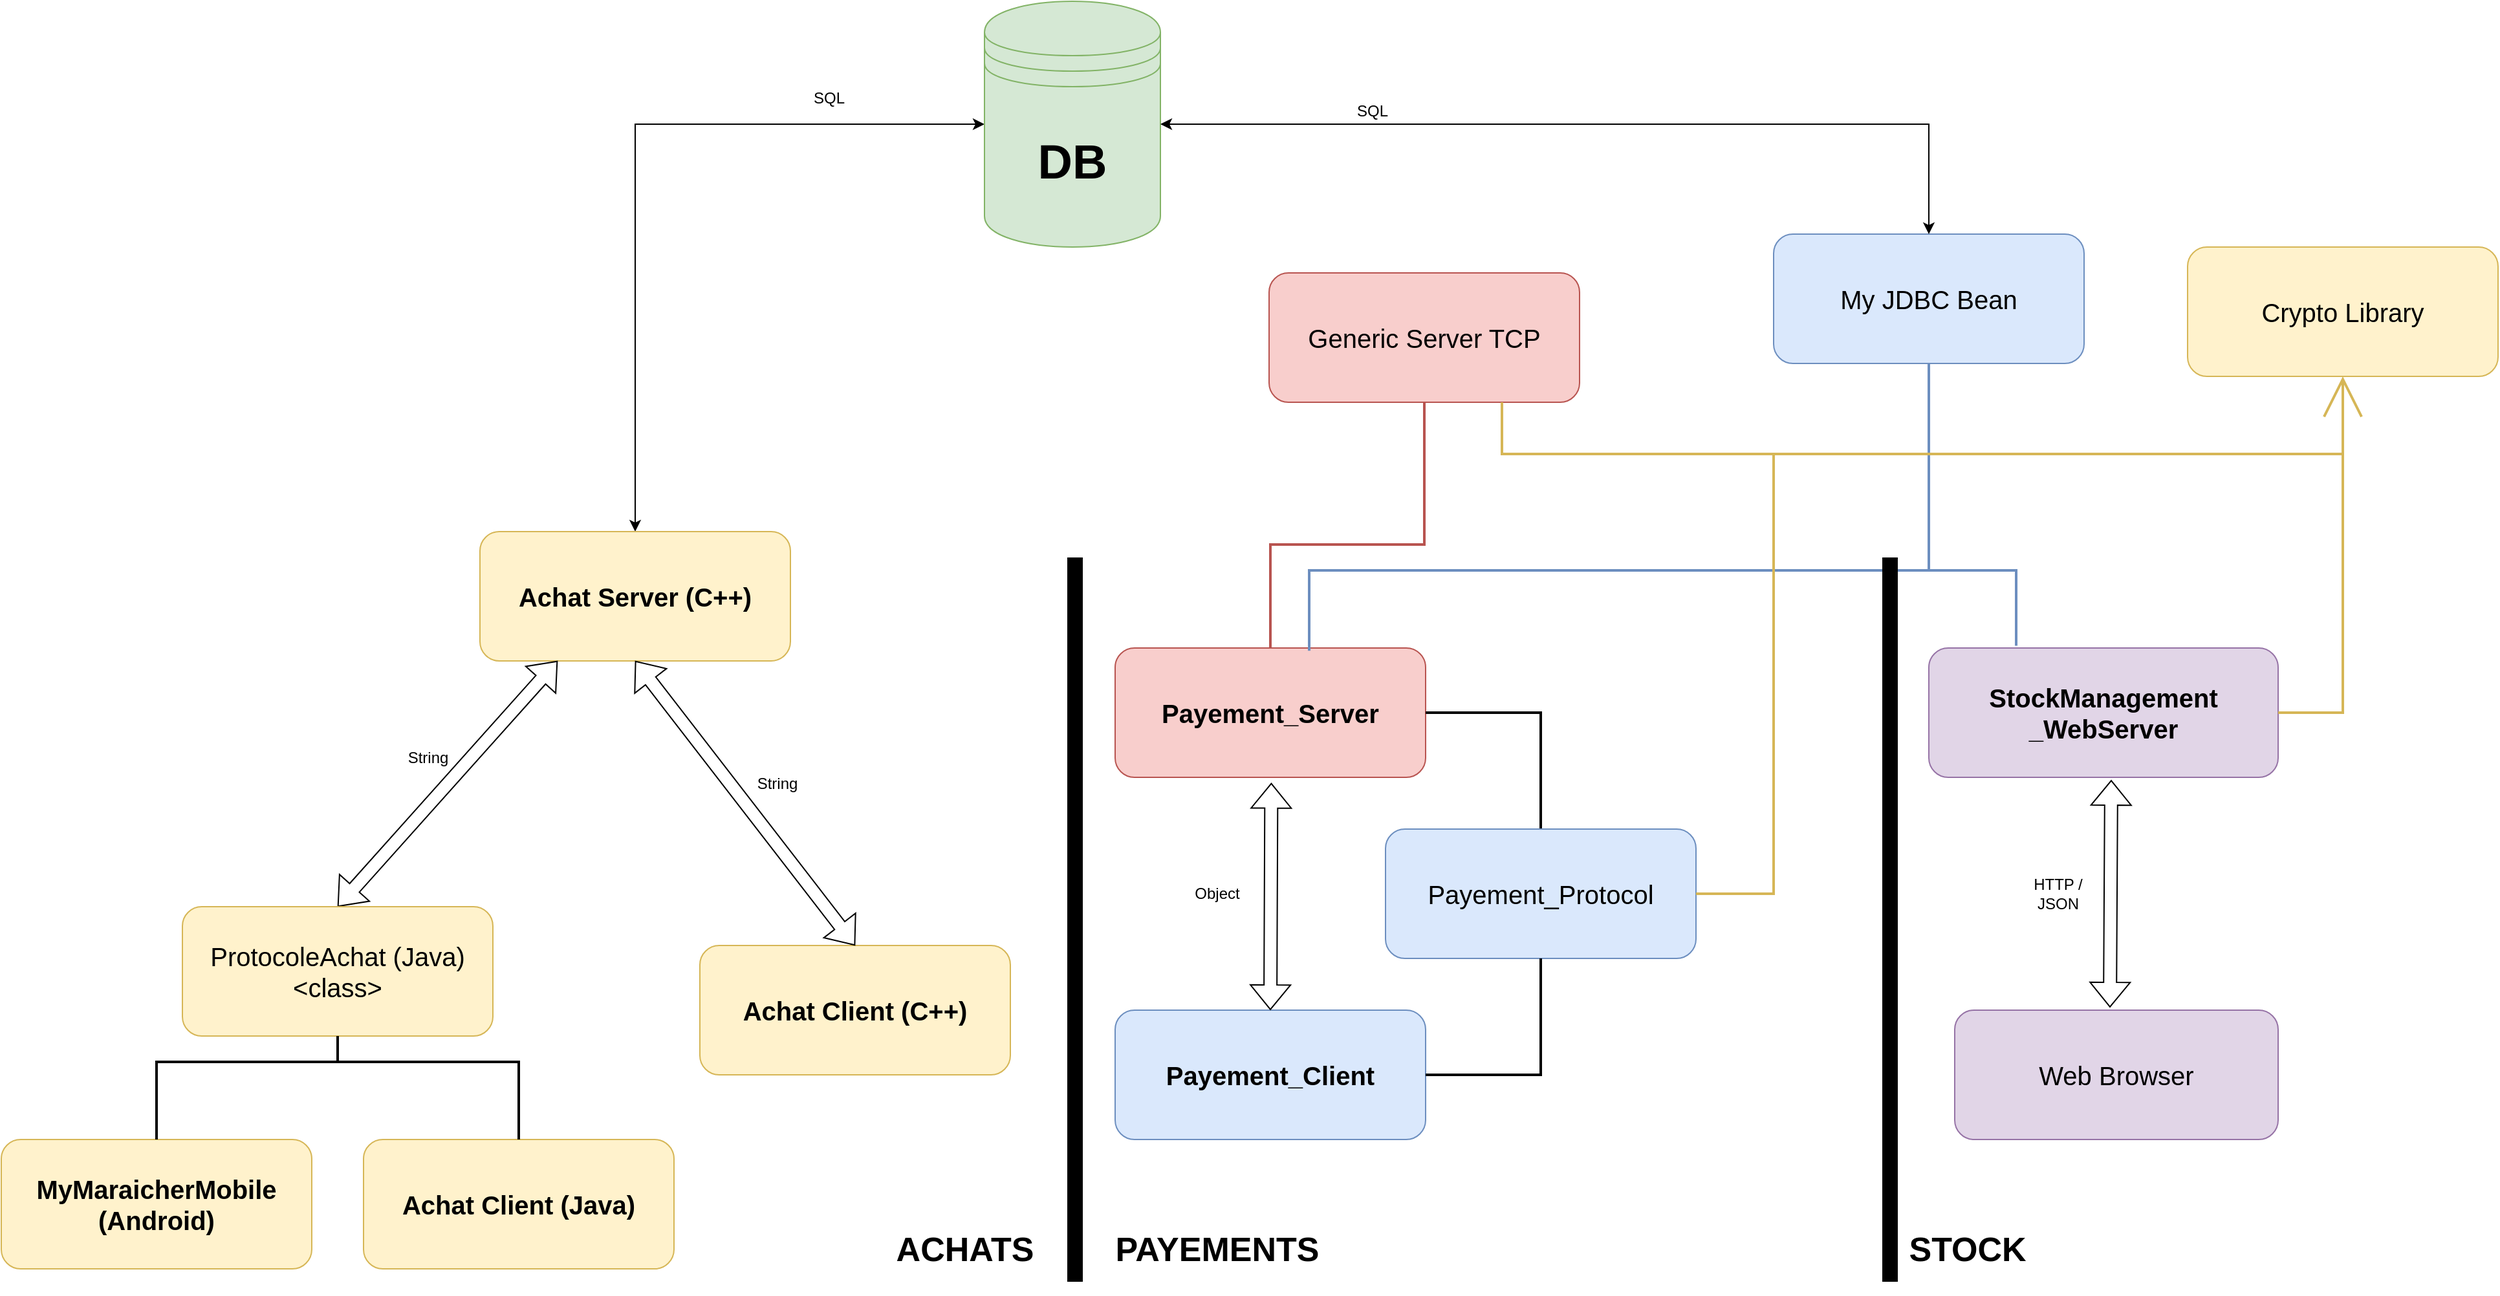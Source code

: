 <mxfile version="22.1.16" type="device">
  <diagram name="Page-1" id="B64zXpTceEYT_tMCt7XM">
    <mxGraphModel dx="3012" dy="2295" grid="1" gridSize="10" guides="1" tooltips="1" connect="1" arrows="1" fold="1" page="1" pageScale="1" pageWidth="827" pageHeight="1169" math="0" shadow="0">
      <root>
        <mxCell id="0" />
        <mxCell id="1" parent="0" />
        <mxCell id="hr9ijBBYJGCEJOxPlCOO-1" value="&lt;font style=&quot;font-size: 20px;&quot;&gt;Achat Client (Java)&lt;/font&gt;" style="rounded=1;whiteSpace=wrap;html=1;fillColor=#fff2cc;strokeColor=#d6b656;fontStyle=1" parent="1" vertex="1">
          <mxGeometry x="-100" y="610" width="240" height="100" as="geometry" />
        </mxCell>
        <mxCell id="hr9ijBBYJGCEJOxPlCOO-2" value="&lt;span style=&quot;font-size: 20px;&quot;&gt;Crypto Library&lt;/span&gt;" style="rounded=1;whiteSpace=wrap;html=1;fillColor=#fff2cc;strokeColor=#d6b656;" parent="1" vertex="1">
          <mxGeometry x="1310" y="-80" width="240" height="100" as="geometry" />
        </mxCell>
        <mxCell id="hr9ijBBYJGCEJOxPlCOO-3" value="&lt;span style=&quot;font-size: 20px;&quot;&gt;Generic Server TCP&lt;/span&gt;" style="rounded=1;whiteSpace=wrap;html=1;fillColor=#f8cecc;strokeColor=#b85450;" parent="1" vertex="1">
          <mxGeometry x="600" y="-60" width="240" height="100" as="geometry" />
        </mxCell>
        <mxCell id="hr9ijBBYJGCEJOxPlCOO-4" value="&lt;span style=&quot;font-size: 20px;&quot;&gt;My JDBC Bean&lt;/span&gt;" style="rounded=1;whiteSpace=wrap;html=1;fillColor=#dae8fc;strokeColor=#6c8ebf;" parent="1" vertex="1">
          <mxGeometry x="990" y="-90" width="240" height="100" as="geometry" />
        </mxCell>
        <mxCell id="hr9ijBBYJGCEJOxPlCOO-5" value="&lt;span style=&quot;font-size: 20px;&quot;&gt;Payement_Client&lt;/span&gt;" style="rounded=1;whiteSpace=wrap;html=1;fillColor=#dae8fc;strokeColor=#6c8ebf;fontStyle=1" parent="1" vertex="1">
          <mxGeometry x="481" y="510" width="240" height="100" as="geometry" />
        </mxCell>
        <mxCell id="hr9ijBBYJGCEJOxPlCOO-7" value="&lt;span style=&quot;font-size: 20px;&quot;&gt;Payement_Server&lt;/span&gt;" style="rounded=1;whiteSpace=wrap;html=1;fillColor=#f8cecc;strokeColor=#b85450;fontStyle=1" parent="1" vertex="1">
          <mxGeometry x="481" y="230" width="240" height="100" as="geometry" />
        </mxCell>
        <mxCell id="hr9ijBBYJGCEJOxPlCOO-8" value="&lt;span style=&quot;font-size: 20px;&quot;&gt;StockManagement&lt;br&gt;_WebServer&lt;/span&gt;" style="rounded=1;whiteSpace=wrap;html=1;fillColor=#e1d5e7;strokeColor=#9673a6;fontStyle=1" parent="1" vertex="1">
          <mxGeometry x="1110" y="230" width="270" height="100" as="geometry" />
        </mxCell>
        <mxCell id="ce_vEo9mgKSVCwZy_G4w-1" value="" style="edgeStyle=orthogonalEdgeStyle;rounded=0;orthogonalLoop=1;jettySize=auto;html=1;startArrow=classic;startFill=1;" edge="1" parent="1" source="hr9ijBBYJGCEJOxPlCOO-10" target="ce_vEo9mgKSVCwZy_G4w-2">
          <mxGeometry relative="1" as="geometry" />
        </mxCell>
        <mxCell id="hr9ijBBYJGCEJOxPlCOO-10" value="&lt;font style=&quot;font-size: 37px;&quot;&gt;DB&lt;/font&gt;" style="shape=datastore;whiteSpace=wrap;html=1;fillColor=#d5e8d4;strokeColor=#82b366;fontStyle=1;fontSize=37;" parent="1" vertex="1">
          <mxGeometry x="380" y="-270" width="136" height="190" as="geometry" />
        </mxCell>
        <mxCell id="hr9ijBBYJGCEJOxPlCOO-11" value="&lt;font style=&quot;font-size: 20px;&quot;&gt;Achat Client (C++)&lt;/font&gt;" style="rounded=1;whiteSpace=wrap;html=1;fillColor=#fff2cc;strokeColor=#d6b656;fontStyle=1" parent="1" vertex="1">
          <mxGeometry x="160" y="460" width="240" height="100" as="geometry" />
        </mxCell>
        <mxCell id="ce_vEo9mgKSVCwZy_G4w-2" value="&lt;font style=&quot;font-size: 20px;&quot;&gt;Achat Server (C++)&lt;/font&gt;" style="rounded=1;whiteSpace=wrap;html=1;fillColor=#fff2cc;strokeColor=#d6b656;fontStyle=1" vertex="1" parent="1">
          <mxGeometry x="-10" y="140" width="240" height="100" as="geometry" />
        </mxCell>
        <mxCell id="ce_vEo9mgKSVCwZy_G4w-3" value="" style="endArrow=classic;html=1;rounded=0;exitX=1;exitY=0.5;exitDx=0;exitDy=0;entryX=0.5;entryY=0;entryDx=0;entryDy=0;edgeStyle=orthogonalEdgeStyle;startArrow=classic;startFill=1;" edge="1" parent="1" source="hr9ijBBYJGCEJOxPlCOO-10" target="hr9ijBBYJGCEJOxPlCOO-4">
          <mxGeometry width="50" height="50" relative="1" as="geometry">
            <mxPoint x="580" y="90" as="sourcePoint" />
            <mxPoint x="630" y="40" as="targetPoint" />
          </mxGeometry>
        </mxCell>
        <mxCell id="ce_vEo9mgKSVCwZy_G4w-4" value="&lt;font style=&quot;font-size: 20px;&quot;&gt;MyMaraicherMobile (Android)&lt;/font&gt;" style="rounded=1;whiteSpace=wrap;html=1;fillColor=#fff2cc;strokeColor=#d6b656;fontStyle=1" vertex="1" parent="1">
          <mxGeometry x="-380" y="610" width="240" height="100" as="geometry" />
        </mxCell>
        <mxCell id="ce_vEo9mgKSVCwZy_G4w-7" value="" style="shape=flexArrow;endArrow=classic;startArrow=classic;html=1;rounded=0;entryX=0.5;entryY=1;entryDx=0;entryDy=0;exitX=0.5;exitY=0;exitDx=0;exitDy=0;" edge="1" parent="1" source="hr9ijBBYJGCEJOxPlCOO-11" target="ce_vEo9mgKSVCwZy_G4w-2">
          <mxGeometry width="100" height="100" relative="1" as="geometry">
            <mxPoint x="-30" y="400" as="sourcePoint" />
            <mxPoint x="70" y="300" as="targetPoint" />
          </mxGeometry>
        </mxCell>
        <mxCell id="ce_vEo9mgKSVCwZy_G4w-8" value="" style="shape=flexArrow;endArrow=classic;startArrow=classic;html=1;rounded=0;entryX=0.25;entryY=1;entryDx=0;entryDy=0;exitX=0.5;exitY=0;exitDx=0;exitDy=0;" edge="1" parent="1" source="ce_vEo9mgKSVCwZy_G4w-9" target="ce_vEo9mgKSVCwZy_G4w-2">
          <mxGeometry width="100" height="100" relative="1" as="geometry">
            <mxPoint x="-190" y="390" as="sourcePoint" />
            <mxPoint x="-90" y="290" as="targetPoint" />
          </mxGeometry>
        </mxCell>
        <mxCell id="ce_vEo9mgKSVCwZy_G4w-9" value="&lt;span style=&quot;font-size: 20px;&quot;&gt;ProtocoleAchat (Java)&lt;br&gt;&amp;lt;class&amp;gt;&lt;br&gt;&lt;/span&gt;" style="rounded=1;whiteSpace=wrap;html=1;fillColor=#fff2cc;strokeColor=#d6b656;fontStyle=0" vertex="1" parent="1">
          <mxGeometry x="-240" y="430" width="240" height="100" as="geometry" />
        </mxCell>
        <mxCell id="ce_vEo9mgKSVCwZy_G4w-10" value="" style="endArrow=none;html=1;strokeWidth=2;rounded=0;exitX=0.5;exitY=0;exitDx=0;exitDy=0;entryX=0.5;entryY=1;entryDx=0;entryDy=0;startArrow=none;startFill=0;startSize=40;edgeStyle=orthogonalEdgeStyle;" edge="1" parent="1" source="ce_vEo9mgKSVCwZy_G4w-4" target="ce_vEo9mgKSVCwZy_G4w-9">
          <mxGeometry width="50" height="50" relative="1" as="geometry">
            <mxPoint x="-390" y="560" as="sourcePoint" />
            <mxPoint x="-340" y="510" as="targetPoint" />
            <Array as="points">
              <mxPoint x="-260" y="550" />
              <mxPoint x="-120" y="550" />
            </Array>
          </mxGeometry>
        </mxCell>
        <mxCell id="ce_vEo9mgKSVCwZy_G4w-11" value="" style="endArrow=none;html=1;strokeWidth=2;rounded=0;exitX=0.5;exitY=0;exitDx=0;exitDy=0;entryX=0.5;entryY=1;entryDx=0;entryDy=0;startArrow=none;startFill=0;startSize=40;edgeStyle=orthogonalEdgeStyle;" edge="1" parent="1" source="hr9ijBBYJGCEJOxPlCOO-1" target="ce_vEo9mgKSVCwZy_G4w-9">
          <mxGeometry width="50" height="50" relative="1" as="geometry">
            <mxPoint x="10" y="570" as="sourcePoint" />
            <mxPoint x="60" y="520" as="targetPoint" />
            <Array as="points">
              <mxPoint x="20" y="550" />
              <mxPoint x="-120" y="550" />
            </Array>
          </mxGeometry>
        </mxCell>
        <mxCell id="ce_vEo9mgKSVCwZy_G4w-12" value="" style="endArrow=none;html=1;strokeWidth=2;rounded=0;exitX=0.625;exitY=0.021;exitDx=0;exitDy=0;exitPerimeter=0;edgeStyle=orthogonalEdgeStyle;endFill=0;endSize=43;fillColor=#dae8fc;strokeColor=#6c8ebf;startArrow=none;startFill=0;startSize=37;entryX=0.5;entryY=1;entryDx=0;entryDy=0;" edge="1" parent="1" source="hr9ijBBYJGCEJOxPlCOO-7" target="hr9ijBBYJGCEJOxPlCOO-4">
          <mxGeometry width="50" height="50" relative="1" as="geometry">
            <mxPoint x="631" y="310" as="sourcePoint" />
            <mxPoint x="1040" y="130" as="targetPoint" />
            <Array as="points">
              <mxPoint x="631" y="170" />
              <mxPoint x="1110" y="170" />
            </Array>
          </mxGeometry>
        </mxCell>
        <mxCell id="ce_vEo9mgKSVCwZy_G4w-13" value="" style="endArrow=none;html=1;strokeWidth=2;rounded=0;edgeStyle=orthogonalEdgeStyle;fillColor=#dae8fc;strokeColor=#6c8ebf;startArrow=none;startFill=0;startSize=40;exitX=0.25;exitY=-0.017;exitDx=0;exitDy=0;exitPerimeter=0;entryX=0.5;entryY=1;entryDx=0;entryDy=0;" edge="1" parent="1" source="hr9ijBBYJGCEJOxPlCOO-8" target="hr9ijBBYJGCEJOxPlCOO-4">
          <mxGeometry width="50" height="50" relative="1" as="geometry">
            <mxPoint x="1540" y="250" as="sourcePoint" />
            <mxPoint x="980" y="250" as="targetPoint" />
            <Array as="points">
              <mxPoint x="1177" y="170" />
              <mxPoint x="1110" y="170" />
            </Array>
          </mxGeometry>
        </mxCell>
        <mxCell id="ce_vEo9mgKSVCwZy_G4w-14" value="" style="shape=flexArrow;endArrow=classic;startArrow=classic;html=1;rounded=0;entryX=0.503;entryY=1.043;entryDx=0;entryDy=0;exitX=0.5;exitY=0;exitDx=0;exitDy=0;entryPerimeter=0;" edge="1" parent="1" source="hr9ijBBYJGCEJOxPlCOO-5" target="hr9ijBBYJGCEJOxPlCOO-7">
          <mxGeometry width="100" height="100" relative="1" as="geometry">
            <mxPoint x="592" y="720" as="sourcePoint" />
            <mxPoint x="692" y="620" as="targetPoint" />
          </mxGeometry>
        </mxCell>
        <mxCell id="ce_vEo9mgKSVCwZy_G4w-21" value="" style="endArrow=none;html=1;strokeWidth=2;rounded=0;entryX=0.5;entryY=0;entryDx=0;entryDy=0;edgeStyle=orthogonalEdgeStyle;startArrow=none;startFill=0;endFill=0;endSize=21;targetPerimeterSpacing=35;sourcePerimeterSpacing=26;startSize=34;exitX=1;exitY=0.5;exitDx=0;exitDy=0;" edge="1" parent="1" source="hr9ijBBYJGCEJOxPlCOO-7" target="hr9ijBBYJGCEJOxPlCOO-6">
          <mxGeometry width="50" height="50" relative="1" as="geometry">
            <mxPoint x="1011" y="440" as="sourcePoint" />
            <mxPoint x="1142" y="540" as="targetPoint" />
            <Array as="points" />
          </mxGeometry>
        </mxCell>
        <mxCell id="hr9ijBBYJGCEJOxPlCOO-6" value="&lt;span style=&quot;font-size: 20px;&quot;&gt;Payement_Protocol&lt;/span&gt;" style="rounded=1;whiteSpace=wrap;html=1;fillColor=#dae8fc;strokeColor=#6c8ebf;" parent="1" vertex="1">
          <mxGeometry x="690" y="370" width="240" height="100" as="geometry" />
        </mxCell>
        <mxCell id="ce_vEo9mgKSVCwZy_G4w-24" value="" style="endArrow=none;html=1;strokeWidth=2;rounded=0;exitX=0.75;exitY=1;exitDx=0;exitDy=0;edgeStyle=orthogonalEdgeStyle;fillColor=#fff2cc;strokeColor=#d6b656;endFill=0;startArrow=none;startFill=0;startSize=40;" edge="1" parent="1" source="hr9ijBBYJGCEJOxPlCOO-3">
          <mxGeometry width="50" height="50" relative="1" as="geometry">
            <mxPoint x="1170" y="600" as="sourcePoint" />
            <mxPoint x="990" y="80" as="targetPoint" />
            <Array as="points">
              <mxPoint x="780" y="80" />
            </Array>
          </mxGeometry>
        </mxCell>
        <mxCell id="ce_vEo9mgKSVCwZy_G4w-25" value="" style="endArrow=open;html=1;strokeWidth=2;rounded=0;exitX=1;exitY=0.5;exitDx=0;exitDy=0;entryX=0.5;entryY=1;entryDx=0;entryDy=0;edgeStyle=orthogonalEdgeStyle;fillColor=#fff2cc;strokeColor=#d6b656;endFill=0;endSize=27;startArrow=none;startFill=0;startSize=40;jumpSize=6;" edge="1" parent="1" source="hr9ijBBYJGCEJOxPlCOO-6" target="hr9ijBBYJGCEJOxPlCOO-2">
          <mxGeometry width="50" height="50" relative="1" as="geometry">
            <mxPoint x="1020" y="400" as="sourcePoint" />
            <mxPoint x="1070" y="350" as="targetPoint" />
            <Array as="points">
              <mxPoint x="990" y="420" />
              <mxPoint x="990" y="80" />
              <mxPoint x="1430" y="80" />
            </Array>
          </mxGeometry>
        </mxCell>
        <mxCell id="ce_vEo9mgKSVCwZy_G4w-26" value="" style="endArrow=none;html=1;strokeWidth=2;rounded=0;edgeStyle=orthogonalEdgeStyle;endFill=0;endSize=39;fillColor=#f8cecc;strokeColor=#b85450;startArrow=none;startFill=0;startSize=35;entryX=0.5;entryY=1;entryDx=0;entryDy=0;" edge="1" parent="1" target="hr9ijBBYJGCEJOxPlCOO-3">
          <mxGeometry width="50" height="50" relative="1" as="geometry">
            <mxPoint x="601" y="230" as="sourcePoint" />
            <mxPoint x="1340" y="400" as="targetPoint" />
            <Array as="points">
              <mxPoint x="601" y="150" />
              <mxPoint x="720" y="150" />
            </Array>
          </mxGeometry>
        </mxCell>
        <mxCell id="ce_vEo9mgKSVCwZy_G4w-27" value="String" style="text;html=1;strokeColor=none;fillColor=none;align=center;verticalAlign=middle;whiteSpace=wrap;rounded=0;" vertex="1" parent="1">
          <mxGeometry x="-80" y="300" width="60" height="30" as="geometry" />
        </mxCell>
        <mxCell id="ce_vEo9mgKSVCwZy_G4w-28" value="String" style="text;html=1;strokeColor=none;fillColor=none;align=center;verticalAlign=middle;whiteSpace=wrap;rounded=0;" vertex="1" parent="1">
          <mxGeometry x="190" y="320" width="60" height="30" as="geometry" />
        </mxCell>
        <mxCell id="ce_vEo9mgKSVCwZy_G4w-29" value="Object" style="text;html=1;strokeColor=none;fillColor=none;align=center;verticalAlign=middle;whiteSpace=wrap;rounded=0;" vertex="1" parent="1">
          <mxGeometry x="530" y="405" width="60" height="30" as="geometry" />
        </mxCell>
        <mxCell id="ce_vEo9mgKSVCwZy_G4w-31" value="" style="endArrow=none;html=1;strokeWidth=2;rounded=0;entryX=0.5;entryY=1;entryDx=0;entryDy=0;edgeStyle=orthogonalEdgeStyle;startArrow=none;startFill=0;endFill=0;endSize=21;targetPerimeterSpacing=35;sourcePerimeterSpacing=26;startSize=30;exitX=1;exitY=0.5;exitDx=0;exitDy=0;" edge="1" parent="1" source="hr9ijBBYJGCEJOxPlCOO-5" target="hr9ijBBYJGCEJOxPlCOO-6">
          <mxGeometry width="50" height="50" relative="1" as="geometry">
            <mxPoint x="621" y="450" as="sourcePoint" />
            <mxPoint x="561" y="380" as="targetPoint" />
            <Array as="points" />
          </mxGeometry>
        </mxCell>
        <mxCell id="ce_vEo9mgKSVCwZy_G4w-32" value="SQL" style="text;html=1;strokeColor=none;fillColor=none;align=center;verticalAlign=middle;whiteSpace=wrap;rounded=0;" vertex="1" parent="1">
          <mxGeometry x="650" y="-200" width="60" height="30" as="geometry" />
        </mxCell>
        <mxCell id="ce_vEo9mgKSVCwZy_G4w-33" value="SQL" style="text;html=1;strokeColor=none;fillColor=none;align=center;verticalAlign=middle;whiteSpace=wrap;rounded=0;" vertex="1" parent="1">
          <mxGeometry x="230" y="-210" width="60" height="30" as="geometry" />
        </mxCell>
        <mxCell id="ce_vEo9mgKSVCwZy_G4w-36" value="" style="endArrow=none;html=1;rounded=0;strokeWidth=12;edgeStyle=orthogonalEdgeStyle;" edge="1" parent="1">
          <mxGeometry width="50" height="50" relative="1" as="geometry">
            <mxPoint x="450" y="720" as="sourcePoint" />
            <mxPoint x="450" y="160" as="targetPoint" />
            <Array as="points">
              <mxPoint x="450" y="490" />
              <mxPoint x="450" y="490" />
            </Array>
          </mxGeometry>
        </mxCell>
        <mxCell id="ce_vEo9mgKSVCwZy_G4w-37" value="PAYEMENTS" style="text;html=1;strokeColor=none;fillColor=none;align=center;verticalAlign=middle;whiteSpace=wrap;rounded=0;strokeWidth=6;fontSize=26;fontStyle=1" vertex="1" parent="1">
          <mxGeometry x="490" y="660" width="140" height="70" as="geometry" />
        </mxCell>
        <mxCell id="ce_vEo9mgKSVCwZy_G4w-38" value="ACHATS" style="text;html=1;strokeColor=none;fillColor=none;align=center;verticalAlign=middle;whiteSpace=wrap;rounded=0;strokeWidth=6;fontSize=26;fontStyle=1" vertex="1" parent="1">
          <mxGeometry x="280" y="665" width="170" height="60" as="geometry" />
        </mxCell>
        <mxCell id="ce_vEo9mgKSVCwZy_G4w-40" value="STOCK" style="text;html=1;strokeColor=none;fillColor=none;align=center;verticalAlign=middle;whiteSpace=wrap;rounded=0;strokeWidth=6;fontSize=26;fontStyle=1" vertex="1" parent="1">
          <mxGeometry x="1070" y="660" width="140" height="70" as="geometry" />
        </mxCell>
        <mxCell id="ce_vEo9mgKSVCwZy_G4w-42" value="" style="endArrow=none;html=1;rounded=0;strokeWidth=12;edgeStyle=orthogonalEdgeStyle;" edge="1" parent="1">
          <mxGeometry width="50" height="50" relative="1" as="geometry">
            <mxPoint x="1080" y="720" as="sourcePoint" />
            <mxPoint x="1080" y="160" as="targetPoint" />
            <Array as="points">
              <mxPoint x="1080" y="490" />
              <mxPoint x="1080" y="490" />
            </Array>
          </mxGeometry>
        </mxCell>
        <mxCell id="ce_vEo9mgKSVCwZy_G4w-43" value="" style="endArrow=none;html=1;strokeWidth=2;rounded=0;edgeStyle=orthogonalEdgeStyle;fillColor=#fff2cc;strokeColor=#d6b656;endFill=0;startArrow=none;startFill=0;startSize=40;" edge="1" parent="1">
          <mxGeometry width="50" height="50" relative="1" as="geometry">
            <mxPoint x="1430" y="80" as="sourcePoint" />
            <mxPoint x="1380" y="280" as="targetPoint" />
            <Array as="points">
              <mxPoint x="1430" y="280" />
            </Array>
          </mxGeometry>
        </mxCell>
        <mxCell id="ce_vEo9mgKSVCwZy_G4w-44" value="" style="shape=flexArrow;endArrow=classic;startArrow=classic;html=1;rounded=0;entryX=0.503;entryY=1.043;entryDx=0;entryDy=0;exitX=0.5;exitY=0;exitDx=0;exitDy=0;entryPerimeter=0;" edge="1" parent="1">
          <mxGeometry width="100" height="100" relative="1" as="geometry">
            <mxPoint x="1250" y="508" as="sourcePoint" />
            <mxPoint x="1251" y="332" as="targetPoint" />
          </mxGeometry>
        </mxCell>
        <mxCell id="ce_vEo9mgKSVCwZy_G4w-45" value="HTTP / JSON" style="text;html=1;strokeColor=none;fillColor=none;align=center;verticalAlign=middle;whiteSpace=wrap;rounded=0;" vertex="1" parent="1">
          <mxGeometry x="1180" y="405" width="60" height="30" as="geometry" />
        </mxCell>
        <mxCell id="ce_vEo9mgKSVCwZy_G4w-46" value="&lt;span style=&quot;font-size: 20px;&quot;&gt;Web Browser&lt;/span&gt;" style="rounded=1;whiteSpace=wrap;html=1;fillColor=#e1d5e7;strokeColor=#9673a6;fontStyle=0" vertex="1" parent="1">
          <mxGeometry x="1130" y="510" width="250" height="100" as="geometry" />
        </mxCell>
      </root>
    </mxGraphModel>
  </diagram>
</mxfile>
